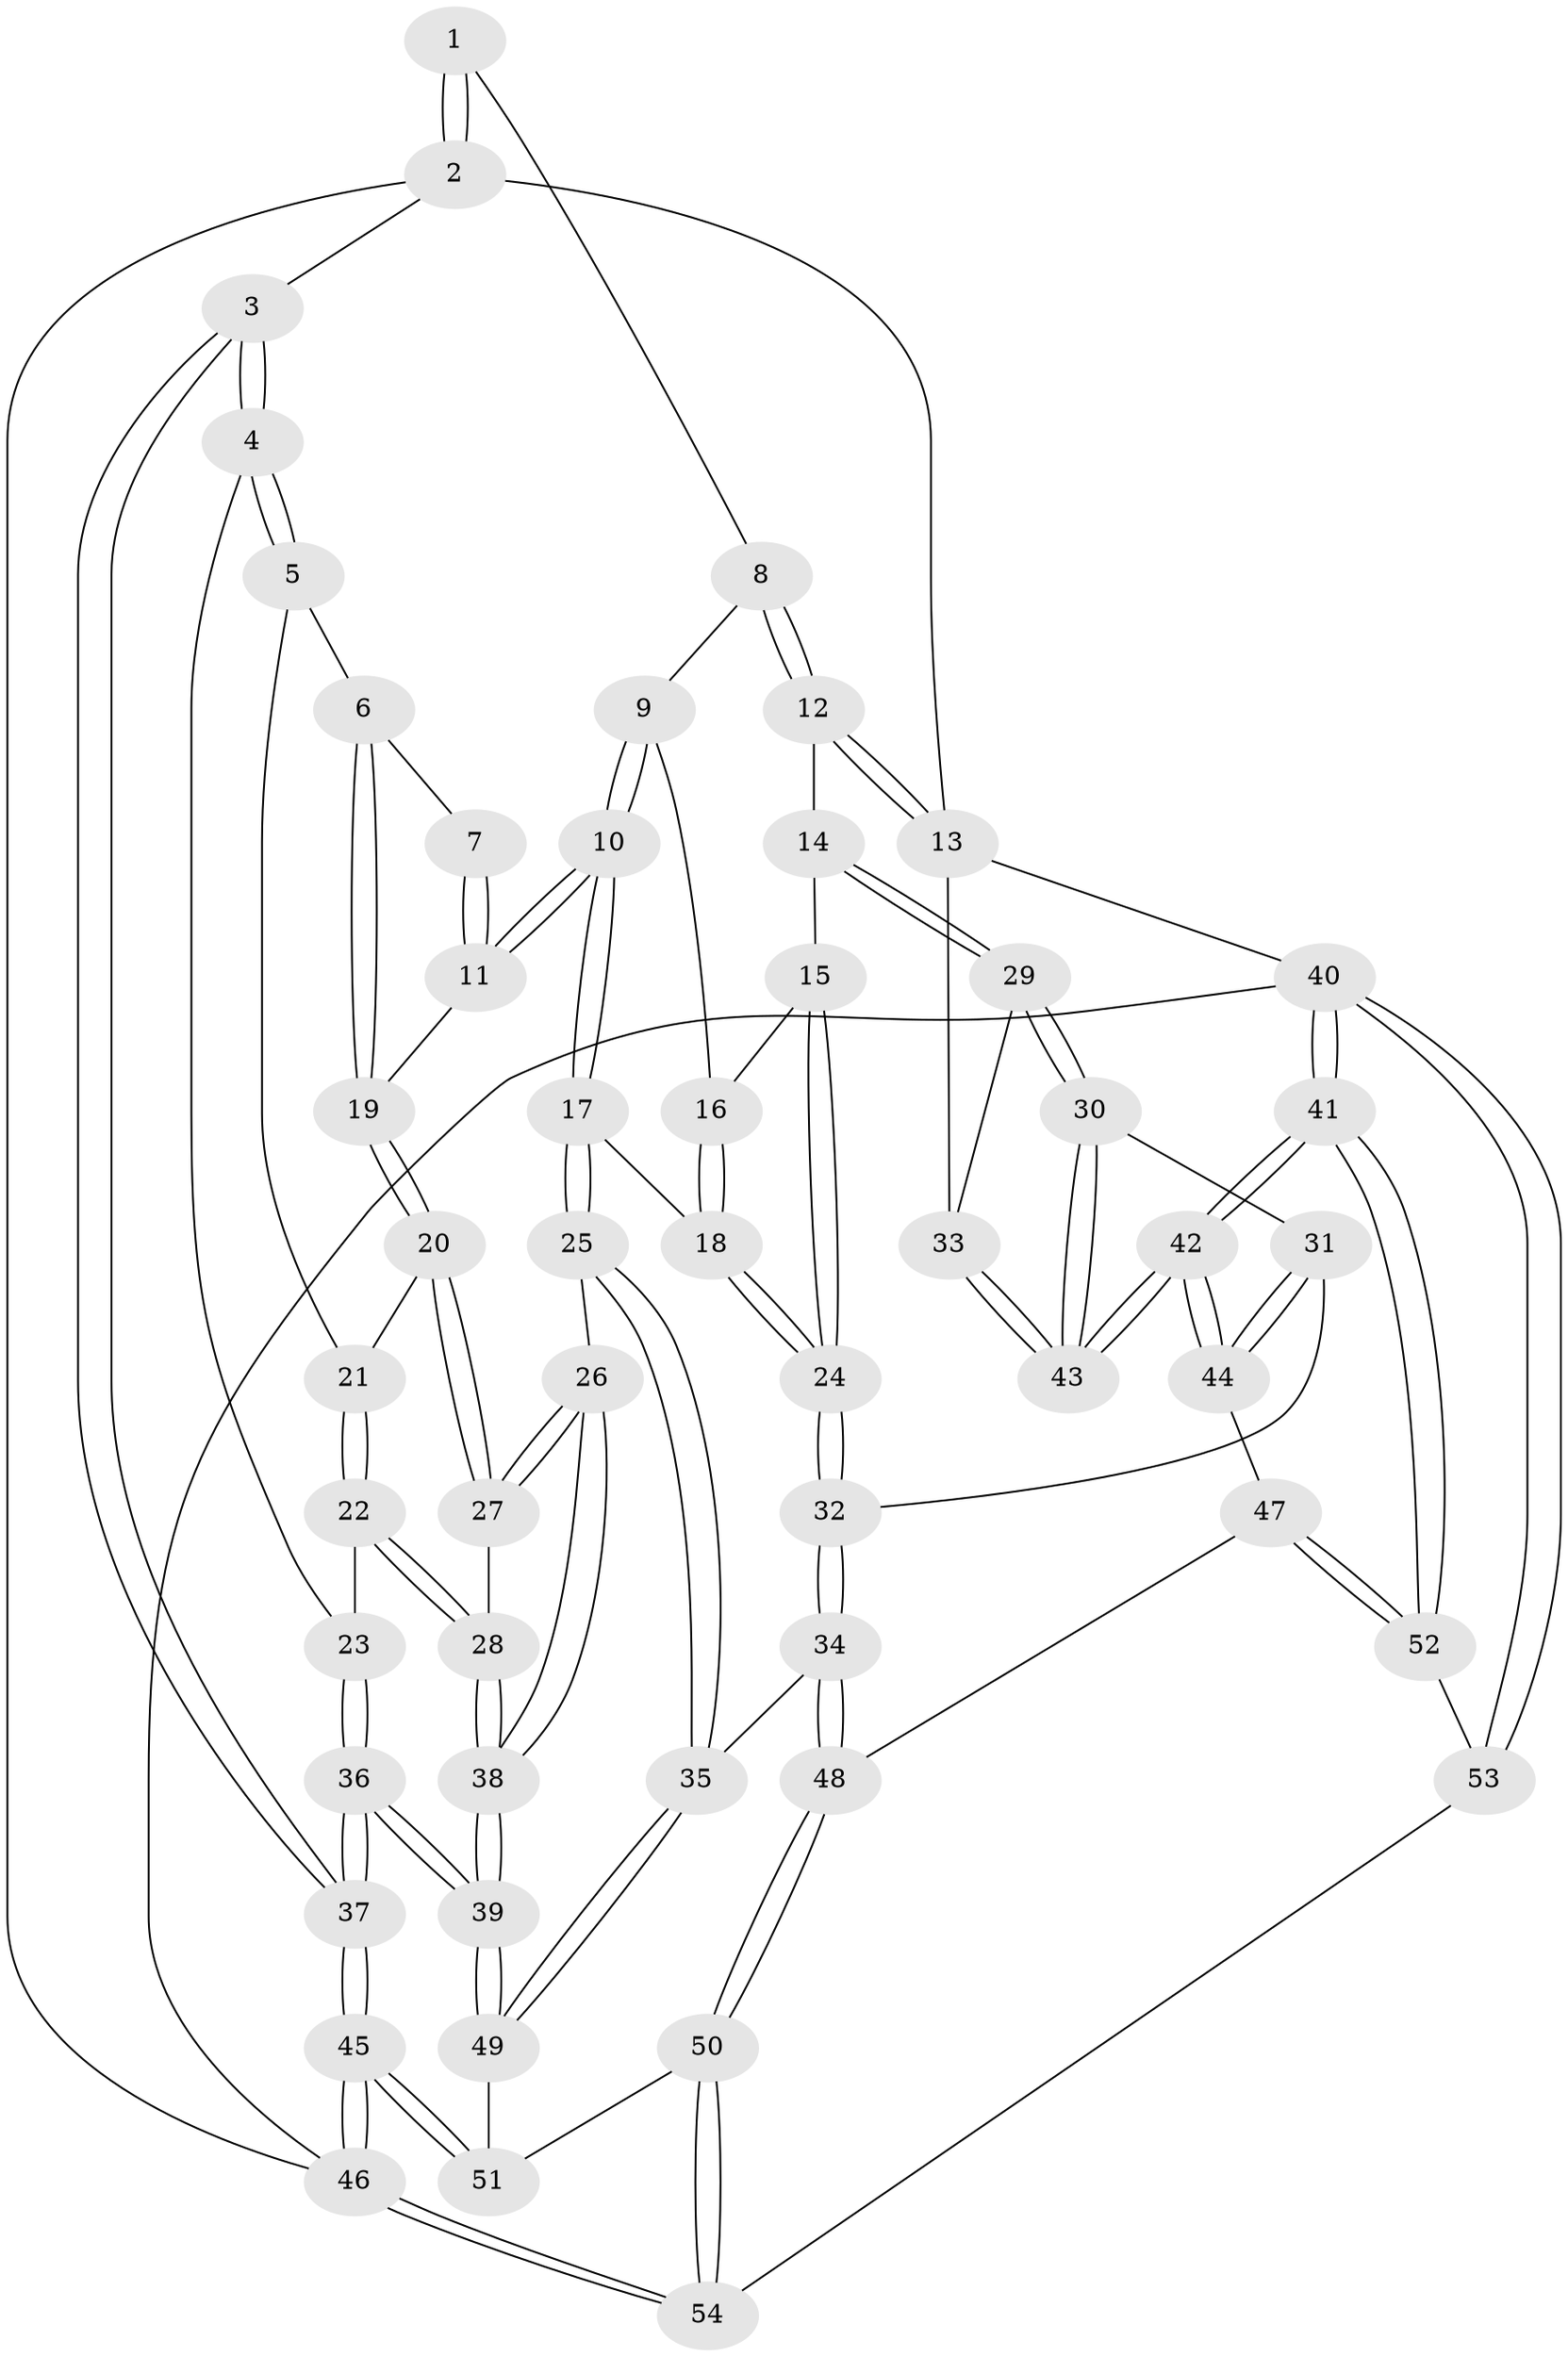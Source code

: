 // Generated by graph-tools (version 1.1) at 2025/00/03/09/25 05:00:08]
// undirected, 54 vertices, 132 edges
graph export_dot {
graph [start="1"]
  node [color=gray90,style=filled];
  1 [pos="+0.3889535014038188+0"];
  2 [pos="+0+0"];
  3 [pos="+0+0.14114782937335363"];
  4 [pos="+0+0.20372852086140783"];
  5 [pos="+0.07603812774956056+0.21586154879432468"];
  6 [pos="+0.13862855124778983+0.20911933118454437"];
  7 [pos="+0.3830058077051114+0"];
  8 [pos="+0.8259106240053917+0"];
  9 [pos="+0.7657445444758506+0.029731117949645097"];
  10 [pos="+0.45916318874573575+0.2765131669321417"];
  11 [pos="+0.42126283338598725+0.25129328262437906"];
  12 [pos="+1+0"];
  13 [pos="+1+0"];
  14 [pos="+0.8637191362272458+0.34645459839499115"];
  15 [pos="+0.7931543275095246+0.2905253743223165"];
  16 [pos="+0.7549215413851145+0.18911325023073156"];
  17 [pos="+0.48838734821853647+0.31048715590237025"];
  18 [pos="+0.534034769807022+0.32336976524352157"];
  19 [pos="+0.3406997203692075+0.2847965085895757"];
  20 [pos="+0.2843034150060556+0.3658606548592069"];
  21 [pos="+0.18252493611105491+0.35136526496521414"];
  22 [pos="+0.12393603961176067+0.4175698546187951"];
  23 [pos="+0.11228158185114999+0.4168017998542593"];
  24 [pos="+0.6323743579107007+0.3951856755747539"];
  25 [pos="+0.42977983862981967+0.5792308004918022"];
  26 [pos="+0.3962728709304937+0.5674542629455913"];
  27 [pos="+0.26667908621199965+0.43660019877440887"];
  28 [pos="+0.21677455693319597+0.46374981881769"];
  29 [pos="+0.8785143246034238+0.37597280271694294"];
  30 [pos="+0.9018160551910225+0.4279254333794595"];
  31 [pos="+0.8253763801551066+0.48157712606942293"];
  32 [pos="+0.7011897609108001+0.5513185481867587"];
  33 [pos="+1+0"];
  34 [pos="+0.6801513830087649+0.6040001679285425"];
  35 [pos="+0.470546312235875+0.6406814417951381"];
  36 [pos="+0+0.8108878403074095"];
  37 [pos="+0+0.8330513402937937"];
  38 [pos="+0.15745796748460267+0.6146222426077295"];
  39 [pos="+0+0.7926033725989394"];
  40 [pos="+1+1"];
  41 [pos="+1+1"];
  42 [pos="+1+0.6358248073393253"];
  43 [pos="+1+0.5078873380397594"];
  44 [pos="+0.918865453003883+0.6984670382043563"];
  45 [pos="+0+1"];
  46 [pos="+0+1"];
  47 [pos="+0.819879078597025+0.7329912587357259"];
  48 [pos="+0.7473657115270829+0.7055289447744376"];
  49 [pos="+0.4153027751542346+0.7891725720605148"];
  50 [pos="+0.5642275469530639+1"];
  51 [pos="+0.4704416902749018+0.8982831838857602"];
  52 [pos="+0.843886182021659+0.8168888110498069"];
  53 [pos="+0.6609557505128957+1"];
  54 [pos="+0.5878778557818618+1"];
  1 -- 2;
  1 -- 2;
  1 -- 8;
  2 -- 3;
  2 -- 13;
  2 -- 46;
  3 -- 4;
  3 -- 4;
  3 -- 37;
  3 -- 37;
  4 -- 5;
  4 -- 5;
  4 -- 23;
  5 -- 6;
  5 -- 21;
  6 -- 7;
  6 -- 19;
  6 -- 19;
  7 -- 11;
  7 -- 11;
  8 -- 9;
  8 -- 12;
  8 -- 12;
  9 -- 10;
  9 -- 10;
  9 -- 16;
  10 -- 11;
  10 -- 11;
  10 -- 17;
  10 -- 17;
  11 -- 19;
  12 -- 13;
  12 -- 13;
  12 -- 14;
  13 -- 33;
  13 -- 40;
  14 -- 15;
  14 -- 29;
  14 -- 29;
  15 -- 16;
  15 -- 24;
  15 -- 24;
  16 -- 18;
  16 -- 18;
  17 -- 18;
  17 -- 25;
  17 -- 25;
  18 -- 24;
  18 -- 24;
  19 -- 20;
  19 -- 20;
  20 -- 21;
  20 -- 27;
  20 -- 27;
  21 -- 22;
  21 -- 22;
  22 -- 23;
  22 -- 28;
  22 -- 28;
  23 -- 36;
  23 -- 36;
  24 -- 32;
  24 -- 32;
  25 -- 26;
  25 -- 35;
  25 -- 35;
  26 -- 27;
  26 -- 27;
  26 -- 38;
  26 -- 38;
  27 -- 28;
  28 -- 38;
  28 -- 38;
  29 -- 30;
  29 -- 30;
  29 -- 33;
  30 -- 31;
  30 -- 43;
  30 -- 43;
  31 -- 32;
  31 -- 44;
  31 -- 44;
  32 -- 34;
  32 -- 34;
  33 -- 43;
  33 -- 43;
  34 -- 35;
  34 -- 48;
  34 -- 48;
  35 -- 49;
  35 -- 49;
  36 -- 37;
  36 -- 37;
  36 -- 39;
  36 -- 39;
  37 -- 45;
  37 -- 45;
  38 -- 39;
  38 -- 39;
  39 -- 49;
  39 -- 49;
  40 -- 41;
  40 -- 41;
  40 -- 53;
  40 -- 53;
  40 -- 46;
  41 -- 42;
  41 -- 42;
  41 -- 52;
  41 -- 52;
  42 -- 43;
  42 -- 43;
  42 -- 44;
  42 -- 44;
  44 -- 47;
  45 -- 46;
  45 -- 46;
  45 -- 51;
  45 -- 51;
  46 -- 54;
  46 -- 54;
  47 -- 48;
  47 -- 52;
  47 -- 52;
  48 -- 50;
  48 -- 50;
  49 -- 51;
  50 -- 51;
  50 -- 54;
  50 -- 54;
  52 -- 53;
  53 -- 54;
}
